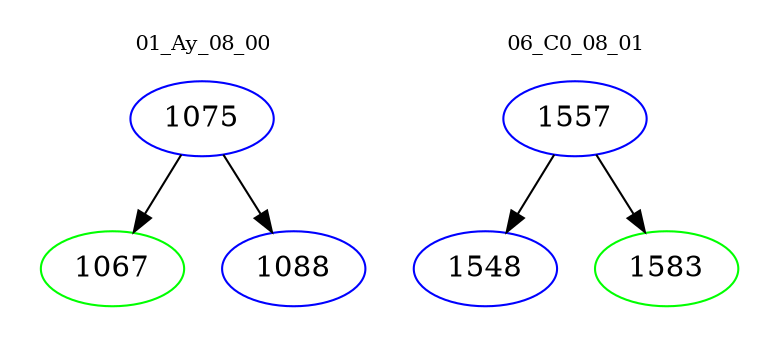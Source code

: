 digraph{
subgraph cluster_0 {
color = white
label = "01_Ay_08_00";
fontsize=10;
T0_1075 [label="1075", color="blue"]
T0_1075 -> T0_1067 [color="black"]
T0_1067 [label="1067", color="green"]
T0_1075 -> T0_1088 [color="black"]
T0_1088 [label="1088", color="blue"]
}
subgraph cluster_1 {
color = white
label = "06_C0_08_01";
fontsize=10;
T1_1557 [label="1557", color="blue"]
T1_1557 -> T1_1548 [color="black"]
T1_1548 [label="1548", color="blue"]
T1_1557 -> T1_1583 [color="black"]
T1_1583 [label="1583", color="green"]
}
}
